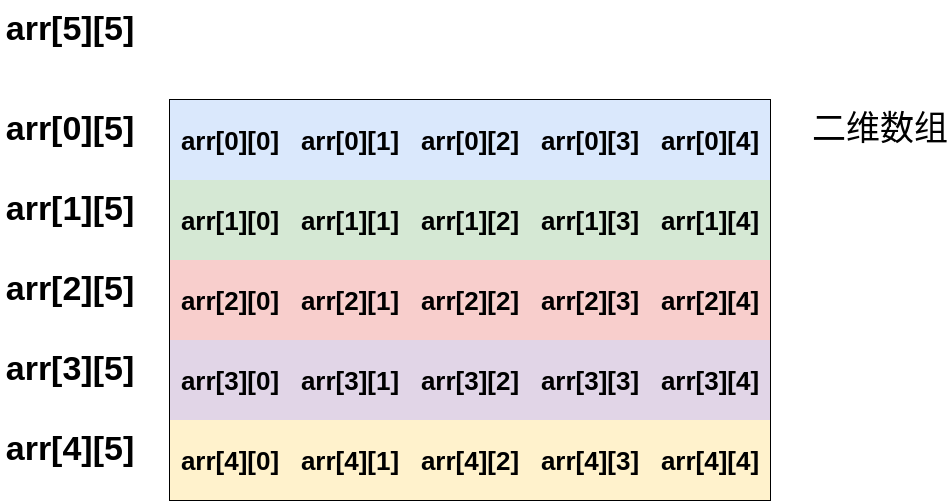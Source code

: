 <mxfile version="21.3.2" type="github">
  <diagram name="第 1 页" id="u1X428pxKuI0TXr2MTLI">
    <mxGraphModel dx="1178" dy="524" grid="1" gridSize="10" guides="1" tooltips="1" connect="1" arrows="1" fold="1" page="1" pageScale="1" pageWidth="827" pageHeight="1169" math="0" shadow="0">
      <root>
        <mxCell id="0" />
        <mxCell id="1" parent="0" />
        <mxCell id="jZZ9_Ah8eDASX3XH4iqS-14" value="" style="shape=table;startSize=0;container=1;collapsible=0;childLayout=tableLayout;" vertex="1" parent="1">
          <mxGeometry x="180" y="350" width="300" height="200" as="geometry" />
        </mxCell>
        <mxCell id="jZZ9_Ah8eDASX3XH4iqS-15" value="" style="shape=tableRow;horizontal=0;startSize=0;swimlaneHead=0;swimlaneBody=0;strokeColor=inherit;top=0;left=0;bottom=0;right=0;collapsible=0;dropTarget=0;fillColor=none;points=[[0,0.5],[1,0.5]];portConstraint=eastwest;" vertex="1" parent="jZZ9_Ah8eDASX3XH4iqS-14">
          <mxGeometry width="300" height="40" as="geometry" />
        </mxCell>
        <mxCell id="jZZ9_Ah8eDASX3XH4iqS-16" value="&lt;b style=&quot;border-color: var(--border-color); font-size: 13px;&quot;&gt;arr[0][0]&lt;/b&gt;" style="shape=partialRectangle;html=1;whiteSpace=wrap;connectable=0;strokeColor=#6c8ebf;overflow=hidden;fillColor=#dae8fc;top=0;left=0;bottom=0;right=0;pointerEvents=1;fontSize=13;fontStyle=1" vertex="1" parent="jZZ9_Ah8eDASX3XH4iqS-15">
          <mxGeometry width="60" height="40" as="geometry">
            <mxRectangle width="60" height="40" as="alternateBounds" />
          </mxGeometry>
        </mxCell>
        <mxCell id="jZZ9_Ah8eDASX3XH4iqS-17" value="&lt;b style=&quot;border-color: var(--border-color);&quot;&gt;arr[0][1]&lt;/b&gt;" style="shape=partialRectangle;html=1;whiteSpace=wrap;connectable=0;strokeColor=#6c8ebf;overflow=hidden;fillColor=#dae8fc;top=0;left=0;bottom=0;right=0;pointerEvents=1;fontSize=13;fontStyle=1" vertex="1" parent="jZZ9_Ah8eDASX3XH4iqS-15">
          <mxGeometry x="60" width="60" height="40" as="geometry">
            <mxRectangle width="60" height="40" as="alternateBounds" />
          </mxGeometry>
        </mxCell>
        <mxCell id="jZZ9_Ah8eDASX3XH4iqS-18" value="&lt;b style=&quot;border-color: var(--border-color);&quot;&gt;arr[0][2]&lt;/b&gt;" style="shape=partialRectangle;html=1;whiteSpace=wrap;connectable=0;strokeColor=#6c8ebf;overflow=hidden;fillColor=#dae8fc;top=0;left=0;bottom=0;right=0;pointerEvents=1;fontSize=13;fontStyle=1" vertex="1" parent="jZZ9_Ah8eDASX3XH4iqS-15">
          <mxGeometry x="120" width="60" height="40" as="geometry">
            <mxRectangle width="60" height="40" as="alternateBounds" />
          </mxGeometry>
        </mxCell>
        <mxCell id="jZZ9_Ah8eDASX3XH4iqS-19" value="&lt;b style=&quot;border-color: var(--border-color);&quot;&gt;arr[0][3]&lt;/b&gt;" style="shape=partialRectangle;html=1;whiteSpace=wrap;connectable=0;strokeColor=#6c8ebf;overflow=hidden;fillColor=#dae8fc;top=0;left=0;bottom=0;right=0;pointerEvents=1;fontSize=13;fontStyle=1" vertex="1" parent="jZZ9_Ah8eDASX3XH4iqS-15">
          <mxGeometry x="180" width="60" height="40" as="geometry">
            <mxRectangle width="60" height="40" as="alternateBounds" />
          </mxGeometry>
        </mxCell>
        <mxCell id="jZZ9_Ah8eDASX3XH4iqS-20" value="&lt;b style=&quot;border-color: var(--border-color);&quot;&gt;arr[0][4]&lt;/b&gt;" style="shape=partialRectangle;html=1;whiteSpace=wrap;connectable=0;strokeColor=#6c8ebf;overflow=hidden;fillColor=#dae8fc;top=0;left=0;bottom=0;right=0;pointerEvents=1;fontSize=13;fontStyle=1" vertex="1" parent="jZZ9_Ah8eDASX3XH4iqS-15">
          <mxGeometry x="240" width="60" height="40" as="geometry">
            <mxRectangle width="60" height="40" as="alternateBounds" />
          </mxGeometry>
        </mxCell>
        <mxCell id="jZZ9_Ah8eDASX3XH4iqS-21" value="" style="shape=tableRow;horizontal=0;startSize=0;swimlaneHead=0;swimlaneBody=0;strokeColor=inherit;top=0;left=0;bottom=0;right=0;collapsible=0;dropTarget=0;fillColor=none;points=[[0,0.5],[1,0.5]];portConstraint=eastwest;" vertex="1" parent="jZZ9_Ah8eDASX3XH4iqS-14">
          <mxGeometry y="40" width="300" height="40" as="geometry" />
        </mxCell>
        <mxCell id="jZZ9_Ah8eDASX3XH4iqS-22" value="&lt;b style=&quot;border-color: var(--border-color);&quot;&gt;arr[1][0]&lt;/b&gt;" style="shape=partialRectangle;html=1;whiteSpace=wrap;connectable=0;strokeColor=#82b366;overflow=hidden;fillColor=#d5e8d4;top=0;left=0;bottom=0;right=0;pointerEvents=1;fontSize=13;fontStyle=1" vertex="1" parent="jZZ9_Ah8eDASX3XH4iqS-21">
          <mxGeometry width="60" height="40" as="geometry">
            <mxRectangle width="60" height="40" as="alternateBounds" />
          </mxGeometry>
        </mxCell>
        <mxCell id="jZZ9_Ah8eDASX3XH4iqS-23" value="&lt;b style=&quot;border-color: var(--border-color);&quot;&gt;arr[1][1]&lt;/b&gt;" style="shape=partialRectangle;html=1;whiteSpace=wrap;connectable=0;strokeColor=#82b366;overflow=hidden;fillColor=#d5e8d4;top=0;left=0;bottom=0;right=0;pointerEvents=1;fontSize=13;fontStyle=1" vertex="1" parent="jZZ9_Ah8eDASX3XH4iqS-21">
          <mxGeometry x="60" width="60" height="40" as="geometry">
            <mxRectangle width="60" height="40" as="alternateBounds" />
          </mxGeometry>
        </mxCell>
        <mxCell id="jZZ9_Ah8eDASX3XH4iqS-24" value="&lt;b style=&quot;border-color: var(--border-color);&quot;&gt;arr[1][2]&lt;/b&gt;" style="shape=partialRectangle;html=1;whiteSpace=wrap;connectable=0;strokeColor=#82b366;overflow=hidden;fillColor=#d5e8d4;top=0;left=0;bottom=0;right=0;pointerEvents=1;fontSize=13;fontStyle=1" vertex="1" parent="jZZ9_Ah8eDASX3XH4iqS-21">
          <mxGeometry x="120" width="60" height="40" as="geometry">
            <mxRectangle width="60" height="40" as="alternateBounds" />
          </mxGeometry>
        </mxCell>
        <mxCell id="jZZ9_Ah8eDASX3XH4iqS-25" value="&lt;b style=&quot;border-color: var(--border-color);&quot;&gt;arr[1][3]&lt;/b&gt;" style="shape=partialRectangle;html=1;whiteSpace=wrap;connectable=0;strokeColor=#82b366;overflow=hidden;fillColor=#d5e8d4;top=0;left=0;bottom=0;right=0;pointerEvents=1;fontSize=13;fontStyle=1" vertex="1" parent="jZZ9_Ah8eDASX3XH4iqS-21">
          <mxGeometry x="180" width="60" height="40" as="geometry">
            <mxRectangle width="60" height="40" as="alternateBounds" />
          </mxGeometry>
        </mxCell>
        <mxCell id="jZZ9_Ah8eDASX3XH4iqS-26" value="&lt;b style=&quot;border-color: var(--border-color);&quot;&gt;arr[1][4]&lt;/b&gt;" style="shape=partialRectangle;html=1;whiteSpace=wrap;connectable=0;strokeColor=#82b366;overflow=hidden;fillColor=#d5e8d4;top=0;left=0;bottom=0;right=0;pointerEvents=1;fontSize=13;fontStyle=1" vertex="1" parent="jZZ9_Ah8eDASX3XH4iqS-21">
          <mxGeometry x="240" width="60" height="40" as="geometry">
            <mxRectangle width="60" height="40" as="alternateBounds" />
          </mxGeometry>
        </mxCell>
        <mxCell id="jZZ9_Ah8eDASX3XH4iqS-27" value="" style="shape=tableRow;horizontal=0;startSize=0;swimlaneHead=0;swimlaneBody=0;strokeColor=inherit;top=0;left=0;bottom=0;right=0;collapsible=0;dropTarget=0;fillColor=none;points=[[0,0.5],[1,0.5]];portConstraint=eastwest;" vertex="1" parent="jZZ9_Ah8eDASX3XH4iqS-14">
          <mxGeometry y="80" width="300" height="40" as="geometry" />
        </mxCell>
        <mxCell id="jZZ9_Ah8eDASX3XH4iqS-28" value="&lt;b style=&quot;border-color: var(--border-color);&quot;&gt;arr[2][0]&lt;/b&gt;" style="shape=partialRectangle;html=1;whiteSpace=wrap;connectable=0;strokeColor=#b85450;overflow=hidden;fillColor=#f8cecc;top=0;left=0;bottom=0;right=0;pointerEvents=1;fontSize=13;fontStyle=1" vertex="1" parent="jZZ9_Ah8eDASX3XH4iqS-27">
          <mxGeometry width="60" height="40" as="geometry">
            <mxRectangle width="60" height="40" as="alternateBounds" />
          </mxGeometry>
        </mxCell>
        <mxCell id="jZZ9_Ah8eDASX3XH4iqS-29" value="&lt;b style=&quot;border-color: var(--border-color);&quot;&gt;arr[2][1]&lt;/b&gt;" style="shape=partialRectangle;html=1;whiteSpace=wrap;connectable=0;strokeColor=#b85450;overflow=hidden;fillColor=#f8cecc;top=0;left=0;bottom=0;right=0;pointerEvents=1;fontSize=13;fontStyle=1" vertex="1" parent="jZZ9_Ah8eDASX3XH4iqS-27">
          <mxGeometry x="60" width="60" height="40" as="geometry">
            <mxRectangle width="60" height="40" as="alternateBounds" />
          </mxGeometry>
        </mxCell>
        <mxCell id="jZZ9_Ah8eDASX3XH4iqS-30" value="&lt;b style=&quot;border-color: var(--border-color);&quot;&gt;arr[2][2]&lt;/b&gt;" style="shape=partialRectangle;html=1;whiteSpace=wrap;connectable=0;strokeColor=#b85450;overflow=hidden;fillColor=#f8cecc;top=0;left=0;bottom=0;right=0;pointerEvents=1;fontSize=13;fontStyle=1" vertex="1" parent="jZZ9_Ah8eDASX3XH4iqS-27">
          <mxGeometry x="120" width="60" height="40" as="geometry">
            <mxRectangle width="60" height="40" as="alternateBounds" />
          </mxGeometry>
        </mxCell>
        <mxCell id="jZZ9_Ah8eDASX3XH4iqS-31" value="&lt;b style=&quot;border-color: var(--border-color);&quot;&gt;arr[2][3]&lt;/b&gt;" style="shape=partialRectangle;html=1;whiteSpace=wrap;connectable=0;strokeColor=#b85450;overflow=hidden;fillColor=#f8cecc;top=0;left=0;bottom=0;right=0;pointerEvents=1;fontSize=13;fontStyle=1" vertex="1" parent="jZZ9_Ah8eDASX3XH4iqS-27">
          <mxGeometry x="180" width="60" height="40" as="geometry">
            <mxRectangle width="60" height="40" as="alternateBounds" />
          </mxGeometry>
        </mxCell>
        <mxCell id="jZZ9_Ah8eDASX3XH4iqS-32" value="&lt;b style=&quot;border-color: var(--border-color);&quot;&gt;arr[2][4]&lt;/b&gt;" style="shape=partialRectangle;html=1;whiteSpace=wrap;connectable=0;strokeColor=#b85450;overflow=hidden;fillColor=#f8cecc;top=0;left=0;bottom=0;right=0;pointerEvents=1;fontSize=13;fontStyle=1" vertex="1" parent="jZZ9_Ah8eDASX3XH4iqS-27">
          <mxGeometry x="240" width="60" height="40" as="geometry">
            <mxRectangle width="60" height="40" as="alternateBounds" />
          </mxGeometry>
        </mxCell>
        <mxCell id="jZZ9_Ah8eDASX3XH4iqS-33" value="" style="shape=tableRow;horizontal=0;startSize=0;swimlaneHead=0;swimlaneBody=0;strokeColor=inherit;top=0;left=0;bottom=0;right=0;collapsible=0;dropTarget=0;fillColor=none;points=[[0,0.5],[1,0.5]];portConstraint=eastwest;" vertex="1" parent="jZZ9_Ah8eDASX3XH4iqS-14">
          <mxGeometry y="120" width="300" height="40" as="geometry" />
        </mxCell>
        <mxCell id="jZZ9_Ah8eDASX3XH4iqS-34" value="&lt;b style=&quot;border-color: var(--border-color);&quot;&gt;arr[3][0]&lt;/b&gt;" style="shape=partialRectangle;html=1;whiteSpace=wrap;connectable=0;strokeColor=#9673a6;overflow=hidden;fillColor=#e1d5e7;top=0;left=0;bottom=0;right=0;pointerEvents=1;fontSize=13;fontStyle=1" vertex="1" parent="jZZ9_Ah8eDASX3XH4iqS-33">
          <mxGeometry width="60" height="40" as="geometry">
            <mxRectangle width="60" height="40" as="alternateBounds" />
          </mxGeometry>
        </mxCell>
        <mxCell id="jZZ9_Ah8eDASX3XH4iqS-35" value="&lt;b style=&quot;border-color: var(--border-color);&quot;&gt;arr[3][1]&lt;/b&gt;" style="shape=partialRectangle;html=1;whiteSpace=wrap;connectable=0;strokeColor=#9673a6;overflow=hidden;fillColor=#e1d5e7;top=0;left=0;bottom=0;right=0;pointerEvents=1;fontSize=13;fontStyle=1" vertex="1" parent="jZZ9_Ah8eDASX3XH4iqS-33">
          <mxGeometry x="60" width="60" height="40" as="geometry">
            <mxRectangle width="60" height="40" as="alternateBounds" />
          </mxGeometry>
        </mxCell>
        <mxCell id="jZZ9_Ah8eDASX3XH4iqS-36" value="&lt;b style=&quot;border-color: var(--border-color);&quot;&gt;arr[3][2]&lt;/b&gt;" style="shape=partialRectangle;html=1;whiteSpace=wrap;connectable=0;strokeColor=#9673a6;overflow=hidden;fillColor=#e1d5e7;top=0;left=0;bottom=0;right=0;pointerEvents=1;fontSize=13;fontStyle=1" vertex="1" parent="jZZ9_Ah8eDASX3XH4iqS-33">
          <mxGeometry x="120" width="60" height="40" as="geometry">
            <mxRectangle width="60" height="40" as="alternateBounds" />
          </mxGeometry>
        </mxCell>
        <mxCell id="jZZ9_Ah8eDASX3XH4iqS-37" value="&lt;b style=&quot;border-color: var(--border-color);&quot;&gt;arr[3][3]&lt;/b&gt;" style="shape=partialRectangle;html=1;whiteSpace=wrap;connectable=0;strokeColor=#9673a6;overflow=hidden;fillColor=#e1d5e7;top=0;left=0;bottom=0;right=0;pointerEvents=1;fontSize=13;fontStyle=1" vertex="1" parent="jZZ9_Ah8eDASX3XH4iqS-33">
          <mxGeometry x="180" width="60" height="40" as="geometry">
            <mxRectangle width="60" height="40" as="alternateBounds" />
          </mxGeometry>
        </mxCell>
        <mxCell id="jZZ9_Ah8eDASX3XH4iqS-38" value="&lt;b style=&quot;border-color: var(--border-color);&quot;&gt;arr[3][4]&lt;/b&gt;" style="shape=partialRectangle;html=1;whiteSpace=wrap;connectable=0;strokeColor=#9673a6;overflow=hidden;fillColor=#e1d5e7;top=0;left=0;bottom=0;right=0;pointerEvents=1;fontSize=13;fontStyle=1" vertex="1" parent="jZZ9_Ah8eDASX3XH4iqS-33">
          <mxGeometry x="240" width="60" height="40" as="geometry">
            <mxRectangle width="60" height="40" as="alternateBounds" />
          </mxGeometry>
        </mxCell>
        <mxCell id="jZZ9_Ah8eDASX3XH4iqS-39" value="" style="shape=tableRow;horizontal=0;startSize=0;swimlaneHead=0;swimlaneBody=0;strokeColor=inherit;top=0;left=0;bottom=0;right=0;collapsible=0;dropTarget=0;fillColor=none;points=[[0,0.5],[1,0.5]];portConstraint=eastwest;" vertex="1" parent="jZZ9_Ah8eDASX3XH4iqS-14">
          <mxGeometry y="160" width="300" height="40" as="geometry" />
        </mxCell>
        <mxCell id="jZZ9_Ah8eDASX3XH4iqS-40" value="&lt;b style=&quot;border-color: var(--border-color);&quot;&gt;arr[4][0]&lt;/b&gt;" style="shape=partialRectangle;html=1;whiteSpace=wrap;connectable=0;strokeColor=#d6b656;overflow=hidden;fillColor=#fff2cc;top=0;left=0;bottom=0;right=0;pointerEvents=1;fontSize=13;fontStyle=1" vertex="1" parent="jZZ9_Ah8eDASX3XH4iqS-39">
          <mxGeometry width="60" height="40" as="geometry">
            <mxRectangle width="60" height="40" as="alternateBounds" />
          </mxGeometry>
        </mxCell>
        <mxCell id="jZZ9_Ah8eDASX3XH4iqS-41" value="&lt;b style=&quot;border-color: var(--border-color);&quot;&gt;arr[4][1]&lt;/b&gt;" style="shape=partialRectangle;html=1;whiteSpace=wrap;connectable=0;strokeColor=#d6b656;overflow=hidden;fillColor=#fff2cc;top=0;left=0;bottom=0;right=0;pointerEvents=1;fontSize=13;fontStyle=1" vertex="1" parent="jZZ9_Ah8eDASX3XH4iqS-39">
          <mxGeometry x="60" width="60" height="40" as="geometry">
            <mxRectangle width="60" height="40" as="alternateBounds" />
          </mxGeometry>
        </mxCell>
        <mxCell id="jZZ9_Ah8eDASX3XH4iqS-42" value="&lt;b style=&quot;border-color: var(--border-color);&quot;&gt;arr[4][2]&lt;/b&gt;" style="shape=partialRectangle;html=1;whiteSpace=wrap;connectable=0;strokeColor=#d6b656;overflow=hidden;fillColor=#fff2cc;top=0;left=0;bottom=0;right=0;pointerEvents=1;fontSize=13;fontStyle=1" vertex="1" parent="jZZ9_Ah8eDASX3XH4iqS-39">
          <mxGeometry x="120" width="60" height="40" as="geometry">
            <mxRectangle width="60" height="40" as="alternateBounds" />
          </mxGeometry>
        </mxCell>
        <mxCell id="jZZ9_Ah8eDASX3XH4iqS-43" value="&lt;b style=&quot;border-color: var(--border-color);&quot;&gt;arr[4][3]&lt;/b&gt;" style="shape=partialRectangle;html=1;whiteSpace=wrap;connectable=0;strokeColor=#d6b656;overflow=hidden;fillColor=#fff2cc;top=0;left=0;bottom=0;right=0;pointerEvents=1;fontSize=13;fontStyle=1" vertex="1" parent="jZZ9_Ah8eDASX3XH4iqS-39">
          <mxGeometry x="180" width="60" height="40" as="geometry">
            <mxRectangle width="60" height="40" as="alternateBounds" />
          </mxGeometry>
        </mxCell>
        <mxCell id="jZZ9_Ah8eDASX3XH4iqS-44" value="&lt;b style=&quot;border-color: var(--border-color);&quot;&gt;arr[4][4]&lt;/b&gt;" style="shape=partialRectangle;html=1;whiteSpace=wrap;connectable=0;strokeColor=#d6b656;overflow=hidden;fillColor=#fff2cc;top=0;left=0;bottom=0;right=0;pointerEvents=1;fontSize=13;fontStyle=1" vertex="1" parent="jZZ9_Ah8eDASX3XH4iqS-39">
          <mxGeometry x="240" width="60" height="40" as="geometry">
            <mxRectangle width="60" height="40" as="alternateBounds" />
          </mxGeometry>
        </mxCell>
        <mxCell id="jZZ9_Ah8eDASX3XH4iqS-45" value="&lt;font style=&quot;font-size: 17px;&quot;&gt;&lt;b&gt;arr[5][5]&lt;/b&gt;&lt;/font&gt;" style="text;html=1;strokeColor=none;fillColor=none;align=center;verticalAlign=middle;whiteSpace=wrap;rounded=0;" vertex="1" parent="1">
          <mxGeometry x="95" y="300" width="70" height="30" as="geometry" />
        </mxCell>
        <mxCell id="jZZ9_Ah8eDASX3XH4iqS-46" value="&lt;font style=&quot;font-size: 17px;&quot;&gt;&lt;b&gt;arr[0][5]&lt;/b&gt;&lt;/font&gt;" style="text;html=1;strokeColor=none;fillColor=none;align=center;verticalAlign=middle;whiteSpace=wrap;rounded=0;" vertex="1" parent="1">
          <mxGeometry x="95" y="350" width="70" height="30" as="geometry" />
        </mxCell>
        <mxCell id="jZZ9_Ah8eDASX3XH4iqS-47" value="&lt;font style=&quot;font-size: 17px;&quot;&gt;&lt;b&gt;arr[1][5]&lt;/b&gt;&lt;/font&gt;" style="text;html=1;strokeColor=none;fillColor=none;align=center;verticalAlign=middle;whiteSpace=wrap;rounded=0;" vertex="1" parent="1">
          <mxGeometry x="95" y="390" width="70" height="30" as="geometry" />
        </mxCell>
        <mxCell id="jZZ9_Ah8eDASX3XH4iqS-48" value="&lt;font style=&quot;font-size: 17px;&quot;&gt;&lt;b&gt;arr[2][5]&lt;/b&gt;&lt;/font&gt;" style="text;html=1;strokeColor=none;fillColor=none;align=center;verticalAlign=middle;whiteSpace=wrap;rounded=0;" vertex="1" parent="1">
          <mxGeometry x="95" y="430" width="70" height="30" as="geometry" />
        </mxCell>
        <mxCell id="jZZ9_Ah8eDASX3XH4iqS-49" value="&lt;font style=&quot;font-size: 17px;&quot;&gt;&lt;b&gt;arr[3][5]&lt;/b&gt;&lt;/font&gt;" style="text;html=1;strokeColor=none;fillColor=none;align=center;verticalAlign=middle;whiteSpace=wrap;rounded=0;" vertex="1" parent="1">
          <mxGeometry x="95" y="470" width="70" height="30" as="geometry" />
        </mxCell>
        <mxCell id="jZZ9_Ah8eDASX3XH4iqS-50" value="&lt;font style=&quot;font-size: 17px;&quot;&gt;&lt;b&gt;arr[4][5]&lt;/b&gt;&lt;/font&gt;" style="text;html=1;strokeColor=none;fillColor=none;align=center;verticalAlign=middle;whiteSpace=wrap;rounded=0;" vertex="1" parent="1">
          <mxGeometry x="95" y="510" width="70" height="30" as="geometry" />
        </mxCell>
        <mxCell id="jZZ9_Ah8eDASX3XH4iqS-52" value="&lt;font style=&quot;font-size: 17px;&quot;&gt;二维数组&lt;/font&gt;" style="text;html=1;strokeColor=none;fillColor=none;align=center;verticalAlign=middle;whiteSpace=wrap;rounded=0;" vertex="1" parent="1">
          <mxGeometry x="500" y="350" width="70" height="30" as="geometry" />
        </mxCell>
      </root>
    </mxGraphModel>
  </diagram>
</mxfile>
